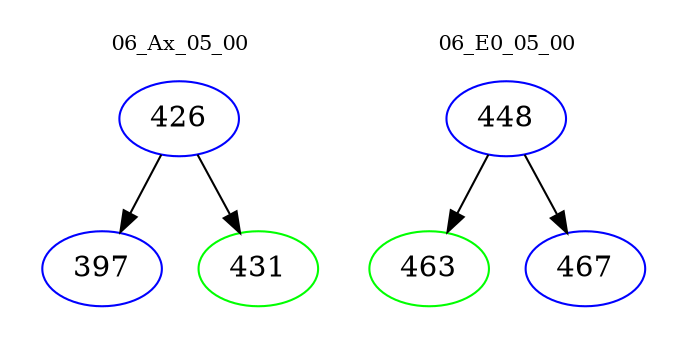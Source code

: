 digraph{
subgraph cluster_0 {
color = white
label = "06_Ax_05_00";
fontsize=10;
T0_426 [label="426", color="blue"]
T0_426 -> T0_397 [color="black"]
T0_397 [label="397", color="blue"]
T0_426 -> T0_431 [color="black"]
T0_431 [label="431", color="green"]
}
subgraph cluster_1 {
color = white
label = "06_E0_05_00";
fontsize=10;
T1_448 [label="448", color="blue"]
T1_448 -> T1_463 [color="black"]
T1_463 [label="463", color="green"]
T1_448 -> T1_467 [color="black"]
T1_467 [label="467", color="blue"]
}
}

